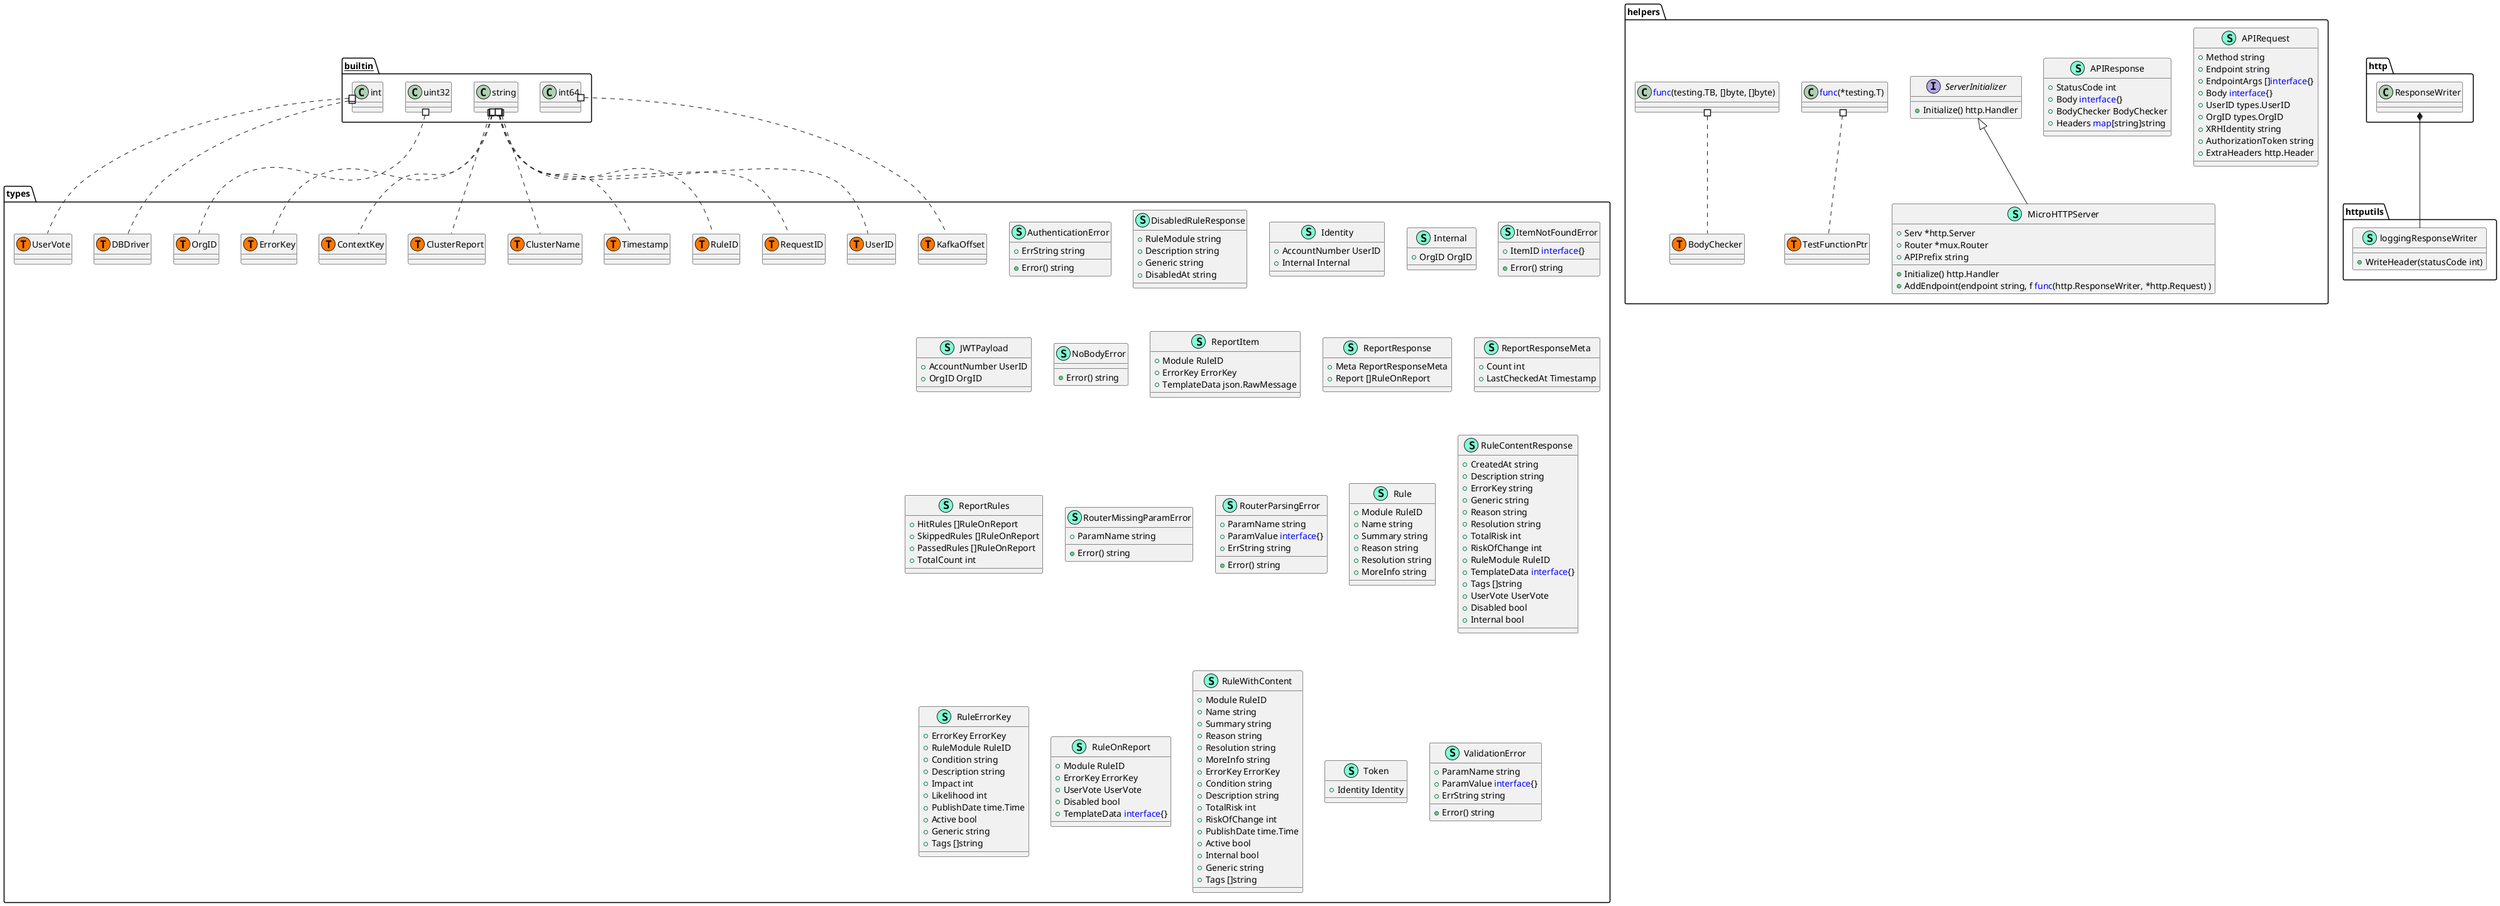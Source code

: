 @startuml
namespace helpers {
    class APIRequest << (S,Aquamarine) >> {
        + Method string
        + Endpoint string
        + EndpointArgs []<font color=blue>interface</font>{}
        + Body <font color=blue>interface</font>{}
        + UserID types.UserID
        + OrgID types.OrgID
        + XRHIdentity string
        + AuthorizationToken string
        + ExtraHeaders http.Header

    }
    class APIResponse << (S,Aquamarine) >> {
        + StatusCode int
        + Body <font color=blue>interface</font>{}
        + BodyChecker BodyChecker
        + Headers <font color=blue>map</font>[string]string

    }
    class MicroHTTPServer << (S,Aquamarine) >> {
        + Serv *http.Server
        + Router *mux.Router
        + APIPrefix string

        + Initialize() http.Handler
        + AddEndpoint(endpoint string, f <font color=blue>func</font>(http.ResponseWriter, *http.Request) ) 

    }
    interface ServerInitializer  {
        + Initialize() http.Handler

    }
    class helpers.BodyChecker << (T, #FF7700) >>  {
    }
    class helpers.TestFunctionPtr << (T, #FF7700) >>  {
    }
    class "<font color=blue>func</font>(*testing.T) " as fontcolorbluefuncfonttestingT {
        'This class was created so that we can correctly have an alias pointing to this name. Since it contains dots that can break namespaces
    }
    class "<font color=blue>func</font>(testing.TB, []byte, []byte) " as fontcolorbluefuncfonttestingTBbytebyte {
        'This class was created so that we can correctly have an alias pointing to this name. Since it contains dots that can break namespaces
    }
}

"helpers.ServerInitializer" <|-- "helpers.MicroHTTPServer"

namespace httputils {
    class loggingResponseWriter << (S,Aquamarine) >> {
        + WriteHeader(statusCode int) 

    }
}
"http.ResponseWriter" *-- "httputils.loggingResponseWriter"


namespace types {
    class AuthenticationError << (S,Aquamarine) >> {
        + ErrString string

        + Error() string

    }
    class DisabledRuleResponse << (S,Aquamarine) >> {
        + RuleModule string
        + Description string
        + Generic string
        + DisabledAt string

    }
    class Identity << (S,Aquamarine) >> {
        + AccountNumber UserID
        + Internal Internal

    }
    class Internal << (S,Aquamarine) >> {
        + OrgID OrgID

    }
    class ItemNotFoundError << (S,Aquamarine) >> {
        + ItemID <font color=blue>interface</font>{}

        + Error() string

    }
    class JWTPayload << (S,Aquamarine) >> {
        + AccountNumber UserID
        + OrgID OrgID

    }
    class NoBodyError << (S,Aquamarine) >> {
        + Error() string

    }
    class ReportItem << (S,Aquamarine) >> {
        + Module RuleID
        + ErrorKey ErrorKey
        + TemplateData json.RawMessage

    }
    class ReportResponse << (S,Aquamarine) >> {
        + Meta ReportResponseMeta
        + Report []RuleOnReport

    }
    class ReportResponseMeta << (S,Aquamarine) >> {
        + Count int
        + LastCheckedAt Timestamp

    }
    class ReportRules << (S,Aquamarine) >> {
        + HitRules []RuleOnReport
        + SkippedRules []RuleOnReport
        + PassedRules []RuleOnReport
        + TotalCount int

    }
    class RouterMissingParamError << (S,Aquamarine) >> {
        + ParamName string

        + Error() string

    }
    class RouterParsingError << (S,Aquamarine) >> {
        + ParamName string
        + ParamValue <font color=blue>interface</font>{}
        + ErrString string

        + Error() string

    }
    class Rule << (S,Aquamarine) >> {
        + Module RuleID
        + Name string
        + Summary string
        + Reason string
        + Resolution string
        + MoreInfo string

    }
    class RuleContentResponse << (S,Aquamarine) >> {
        + CreatedAt string
        + Description string
        + ErrorKey string
        + Generic string
        + Reason string
        + Resolution string
        + TotalRisk int
        + RiskOfChange int
        + RuleModule RuleID
        + TemplateData <font color=blue>interface</font>{}
        + Tags []string
        + UserVote UserVote
        + Disabled bool
        + Internal bool

    }
    class RuleErrorKey << (S,Aquamarine) >> {
        + ErrorKey ErrorKey
        + RuleModule RuleID
        + Condition string
        + Description string
        + Impact int
        + Likelihood int
        + PublishDate time.Time
        + Active bool
        + Generic string
        + Tags []string

    }
    class RuleOnReport << (S,Aquamarine) >> {
        + Module RuleID
        + ErrorKey ErrorKey
        + UserVote UserVote
        + Disabled bool
        + TemplateData <font color=blue>interface</font>{}

    }
    class RuleWithContent << (S,Aquamarine) >> {
        + Module RuleID
        + Name string
        + Summary string
        + Reason string
        + Resolution string
        + MoreInfo string
        + ErrorKey ErrorKey
        + Condition string
        + Description string
        + TotalRisk int
        + RiskOfChange int
        + PublishDate time.Time
        + Active bool
        + Internal bool
        + Generic string
        + Tags []string

    }
    class Token << (S,Aquamarine) >> {
        + Identity Identity

    }
    class ValidationError << (S,Aquamarine) >> {
        + ParamName string
        + ParamValue <font color=blue>interface</font>{}
        + ErrString string

        + Error() string

    }
    class types.ClusterName << (T, #FF7700) >>  {
    }
    class types.ClusterReport << (T, #FF7700) >>  {
    }
    class types.ContextKey << (T, #FF7700) >>  {
    }
    class types.DBDriver << (T, #FF7700) >>  {
    }
    class types.ErrorKey << (T, #FF7700) >>  {
    }
    class types.KafkaOffset << (T, #FF7700) >>  {
    }
    class types.OrgID << (T, #FF7700) >>  {
    }
    class types.RequestID << (T, #FF7700) >>  {
    }
    class types.RuleID << (T, #FF7700) >>  {
    }
    class types.Timestamp << (T, #FF7700) >>  {
    }
    class types.UserID << (T, #FF7700) >>  {
    }
    class types.UserVote << (T, #FF7700) >>  {
    }
}


"__builtin__.int" #.. "types.DBDriver"
"__builtin__.int" #.. "types.UserVote"
"__builtin__.int64" #.. "types.KafkaOffset"
"__builtin__.string" #.. "types.ClusterName"
"__builtin__.string" #.. "types.ClusterReport"
"__builtin__.string" #.. "types.ContextKey"
"__builtin__.string" #.. "types.ErrorKey"
"__builtin__.string" #.. "types.RequestID"
"__builtin__.string" #.. "types.RuleID"
"__builtin__.string" #.. "types.Timestamp"
"__builtin__.string" #.. "types.UserID"
"__builtin__.uint32" #.. "types.OrgID"
"helpers.fontcolorbluefuncfonttestingT" #.. "helpers.TestFunctionPtr"
"helpers.fontcolorbluefuncfonttestingTBbytebyte" #.. "helpers.BodyChecker"
@enduml
